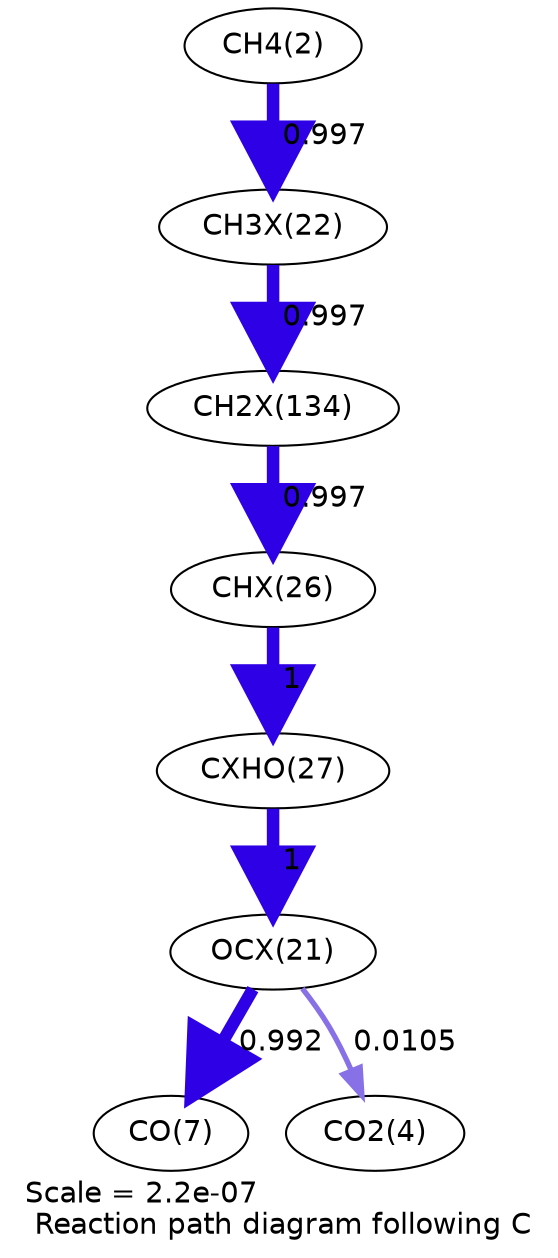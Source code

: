 digraph reaction_paths {
center=1;
s4 -> s25[fontname="Helvetica", penwidth=6, arrowsize=3, color="0.7, 1.5, 0.9"
, label=" 0.997"];
s25 -> s36[fontname="Helvetica", penwidth=6, arrowsize=3, color="0.7, 1.5, 0.9"
, label=" 0.997"];
s36 -> s29[fontname="Helvetica", penwidth=6, arrowsize=3, color="0.7, 1.5, 0.9"
, label=" 0.997"];
s29 -> s30[fontname="Helvetica", penwidth=6, arrowsize=3, color="0.7, 1.5, 0.9"
, label=" 1"];
s30 -> s24[fontname="Helvetica", penwidth=6, arrowsize=3, color="0.7, 1.5, 0.9"
, label=" 1"];
s24 -> s9[fontname="Helvetica", penwidth=5.99, arrowsize=3, color="0.7, 1.49, 0.9"
, label=" 0.992"];
s24 -> s6[fontname="Helvetica", penwidth=2.56, arrowsize=1.28, color="0.7, 0.511, 0.9"
, label=" 0.0105"];
s4 [ fontname="Helvetica", label="CH4(2)"];
s6 [ fontname="Helvetica", label="CO2(4)"];
s9 [ fontname="Helvetica", label="CO(7)"];
s24 [ fontname="Helvetica", label="OCX(21)"];
s25 [ fontname="Helvetica", label="CH3X(22)"];
s29 [ fontname="Helvetica", label="CHX(26)"];
s30 [ fontname="Helvetica", label="CXHO(27)"];
s36 [ fontname="Helvetica", label="CH2X(134)"];
 label = "Scale = 2.2e-07\l Reaction path diagram following C";
 fontname = "Helvetica";
}
